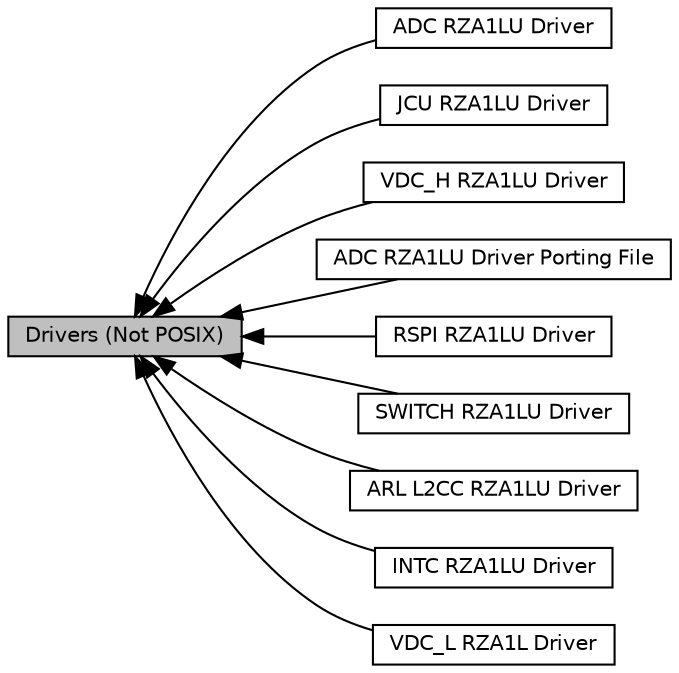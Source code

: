 digraph "Drivers (Not POSIX)"
{
  edge [fontname="Helvetica",fontsize="10",labelfontname="Helvetica",labelfontsize="10"];
  node [fontname="Helvetica",fontsize="10",shape=box];
  rankdir=LR;
  Node1 [label="Drivers (Not POSIX)",height=0.2,width=0.4,color="black", fillcolor="grey75", style="filled", fontcolor="black",tooltip="Drivers."];
  Node2 [label="ADC RZA1LU Driver",height=0.2,width=0.4,color="black", fillcolor="white", style="filled",URL="$db/da7/group__R__SW__PKG__93__ADC__API.html",tooltip=" "];
  Node5 [label="JCU RZA1LU Driver",height=0.2,width=0.4,color="black", fillcolor="white", style="filled",URL="$d9/d78/group__R__SW__PKG__93__JCU__API.html",tooltip=" "];
  Node9 [label="VDC_H RZA1LU Driver",height=0.2,width=0.4,color="black", fillcolor="white", style="filled",URL="$d5/d48/group__R__SW__PKG__93__VDC__H__API.html",tooltip=" "];
  Node4 [label="ADC RZA1LU Driver Porting File",height=0.2,width=0.4,color="black", fillcolor="white", style="filled",URL="$d0/d23/group__R__SW__PKG__93__CEU__PL.html",tooltip=" "];
  Node7 [label="RSPI RZA1LU Driver",height=0.2,width=0.4,color="black", fillcolor="white", style="filled",URL="$d0/d2e/group__R__SW__PKG__93__RSPI__API.html",tooltip=" "];
  Node8 [label="SWITCH RZA1LU Driver",height=0.2,width=0.4,color="black", fillcolor="white", style="filled",URL="$dd/d69/group__R__SW__PKG__93__SWITCH__API.html",tooltip="This is a simple Switch Driver developed for the RZA1LU Stream-IT board."];
  Node6 [label="ARL L2CC RZA1LU Driver",height=0.2,width=0.4,color="black", fillcolor="white", style="filled",URL="$da/de2/group__R__SW__PKG__93__ARM__L2CC__API.html",tooltip=" "];
  Node3 [label="INTC RZA1LU Driver",height=0.2,width=0.4,color="black", fillcolor="white", style="filled",URL="$dd/d80/group__R__SW__PKG__93__INTC__API.html",tooltip=" "];
  Node10 [label="VDC_L RZA1L Driver",height=0.2,width=0.4,color="black", fillcolor="white", style="filled",URL="$d8/d21/group__R__SW__PKG__93__VDC__L__API.html",tooltip=" "];
  Node1->Node2 [shape=plaintext, dir="back", style="solid"];
  Node1->Node3 [shape=plaintext, dir="back", style="solid"];
  Node1->Node4 [shape=plaintext, dir="back", style="solid"];
  Node1->Node5 [shape=plaintext, dir="back", style="solid"];
  Node1->Node6 [shape=plaintext, dir="back", style="solid"];
  Node1->Node7 [shape=plaintext, dir="back", style="solid"];
  Node1->Node8 [shape=plaintext, dir="back", style="solid"];
  Node1->Node9 [shape=plaintext, dir="back", style="solid"];
  Node1->Node10 [shape=plaintext, dir="back", style="solid"];
}
